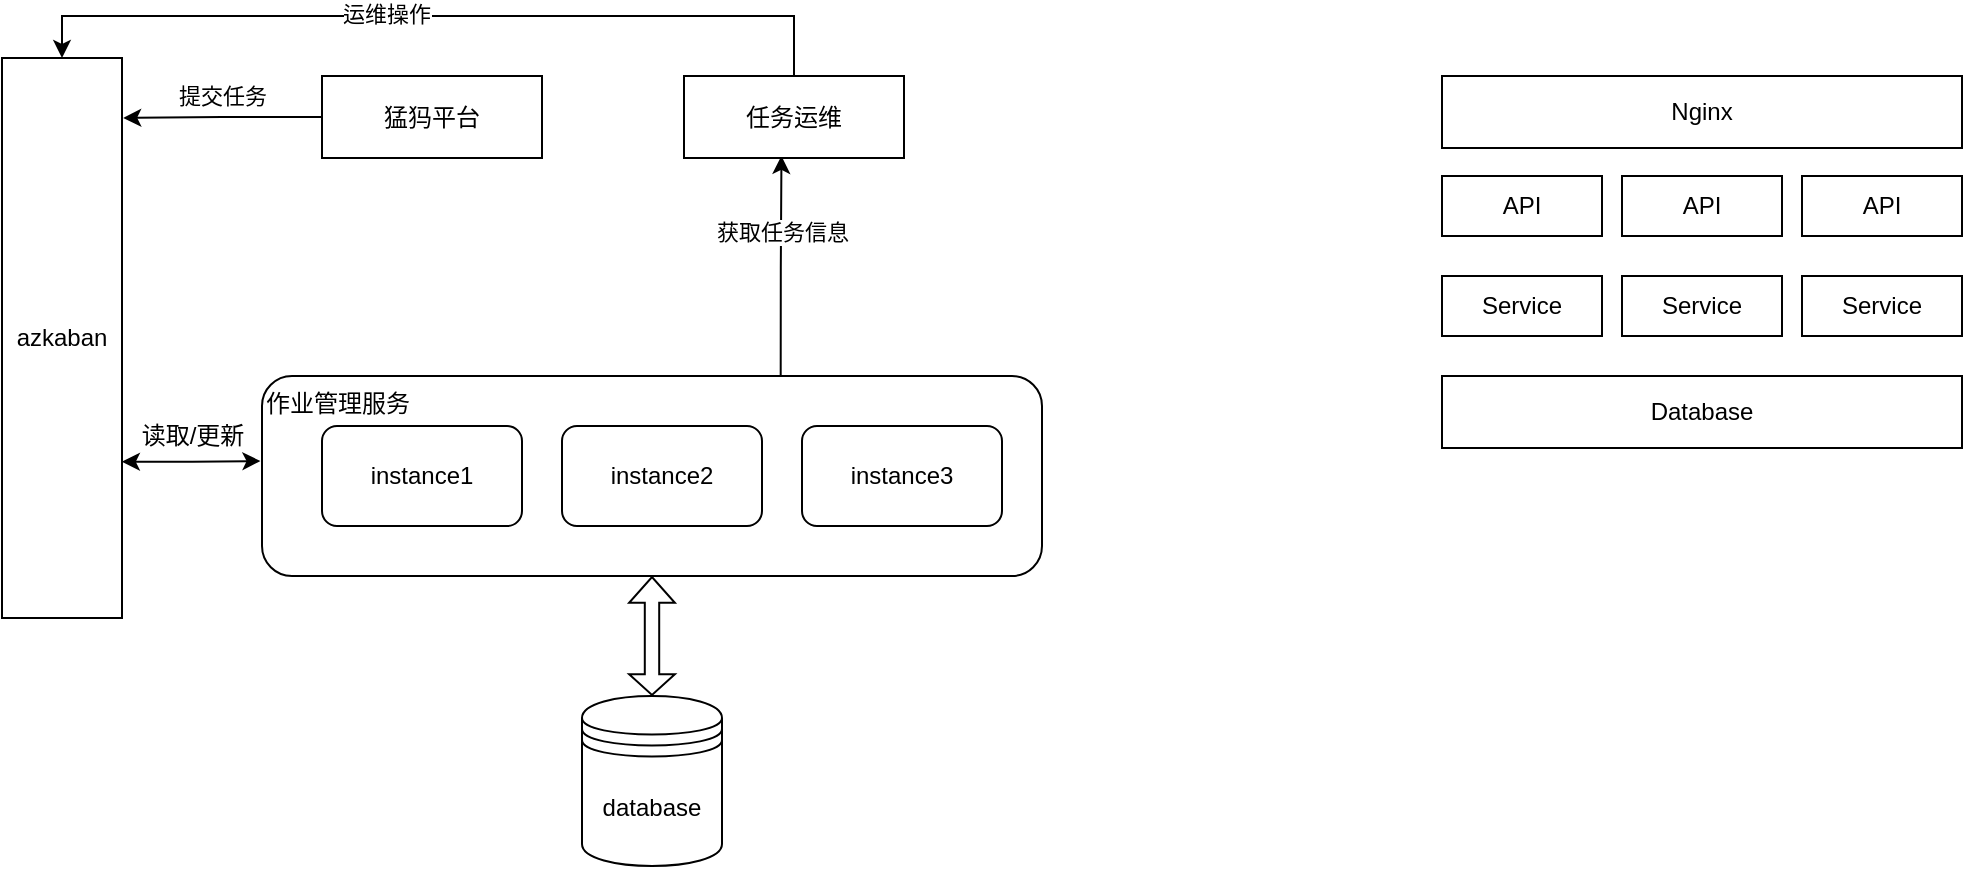 <mxfile version="14.9.6" type="github">
  <diagram id="mZfhixNXZOIVuUxZR6Ya" name="第 1 页">
    <mxGraphModel dx="981" dy="526" grid="1" gridSize="10" guides="1" tooltips="1" connect="1" arrows="1" fold="1" page="1" pageScale="1" pageWidth="827" pageHeight="1169" math="0" shadow="0">
      <root>
        <mxCell id="0" />
        <mxCell id="1" parent="0" />
        <mxCell id="lOgmBhLKBQTDchqgfmT8-24" style="edgeStyle=orthogonalEdgeStyle;rounded=0;orthogonalLoop=1;jettySize=auto;html=1;exitX=0.5;exitY=1;exitDx=0;exitDy=0;entryX=0.5;entryY=0;entryDx=0;entryDy=0;startArrow=classic;startFill=1;endArrow=classic;endFill=1;shape=flexArrow;width=7.2;startSize=3.954;endSize=3.132;startWidth=14.667;endWidth=14.667;" edge="1" parent="1" source="lOgmBhLKBQTDchqgfmT8-13" target="lOgmBhLKBQTDchqgfmT8-1">
          <mxGeometry relative="1" as="geometry" />
        </mxCell>
        <mxCell id="lOgmBhLKBQTDchqgfmT8-29" style="edgeStyle=orthogonalEdgeStyle;rounded=0;orthogonalLoop=1;jettySize=auto;html=1;exitX=0.665;exitY=-0.001;exitDx=0;exitDy=0;startArrow=none;startFill=0;endArrow=classic;endFill=1;exitPerimeter=0;entryX=0.443;entryY=0.974;entryDx=0;entryDy=0;entryPerimeter=0;" edge="1" parent="1" source="lOgmBhLKBQTDchqgfmT8-13" target="lOgmBhLKBQTDchqgfmT8-16">
          <mxGeometry relative="1" as="geometry">
            <mxPoint x="439" y="182" as="targetPoint" />
          </mxGeometry>
        </mxCell>
        <mxCell id="lOgmBhLKBQTDchqgfmT8-30" value="获取任务信息" style="edgeLabel;html=1;align=center;verticalAlign=middle;resizable=0;points=[];" vertex="1" connectable="0" parent="lOgmBhLKBQTDchqgfmT8-29">
          <mxGeometry x="0.303" relative="1" as="geometry">
            <mxPoint as="offset" />
          </mxGeometry>
        </mxCell>
        <mxCell id="lOgmBhLKBQTDchqgfmT8-13" value="作业管理服务" style="rounded=1;whiteSpace=wrap;html=1;horizontal=1;align=left;verticalAlign=top;" vertex="1" parent="1">
          <mxGeometry x="180" y="300" width="390" height="100" as="geometry" />
        </mxCell>
        <mxCell id="lOgmBhLKBQTDchqgfmT8-1" value="database" style="shape=datastore;whiteSpace=wrap;html=1;" vertex="1" parent="1">
          <mxGeometry x="340" y="460" width="70" height="85" as="geometry" />
        </mxCell>
        <mxCell id="lOgmBhLKBQTDchqgfmT8-2" value="instance1" style="rounded=1;whiteSpace=wrap;html=1;" vertex="1" parent="1">
          <mxGeometry x="210" y="325" width="100" height="50" as="geometry" />
        </mxCell>
        <mxCell id="lOgmBhLKBQTDchqgfmT8-25" style="edgeStyle=orthogonalEdgeStyle;rounded=0;orthogonalLoop=1;jettySize=auto;html=1;exitX=0;exitY=0.5;exitDx=0;exitDy=0;entryX=1.01;entryY=0.107;entryDx=0;entryDy=0;entryPerimeter=0;startArrow=none;startFill=0;endArrow=classic;endFill=1;" edge="1" parent="1" source="lOgmBhLKBQTDchqgfmT8-6" target="lOgmBhLKBQTDchqgfmT8-14">
          <mxGeometry relative="1" as="geometry" />
        </mxCell>
        <mxCell id="lOgmBhLKBQTDchqgfmT8-6" value="猛犸平台" style="rounded=0;whiteSpace=wrap;html=1;" vertex="1" parent="1">
          <mxGeometry x="210" y="150" width="110" height="41" as="geometry" />
        </mxCell>
        <mxCell id="lOgmBhLKBQTDchqgfmT8-22" style="edgeStyle=orthogonalEdgeStyle;rounded=0;orthogonalLoop=1;jettySize=auto;html=1;exitX=0.999;exitY=0.721;exitDx=0;exitDy=0;entryX=-0.002;entryY=0.425;entryDx=0;entryDy=0;entryPerimeter=0;startArrow=classic;startFill=1;endArrow=classic;endFill=1;exitPerimeter=0;" edge="1" parent="1" source="lOgmBhLKBQTDchqgfmT8-14" target="lOgmBhLKBQTDchqgfmT8-13">
          <mxGeometry relative="1" as="geometry" />
        </mxCell>
        <mxCell id="lOgmBhLKBQTDchqgfmT8-14" value="azkaban" style="rounded=0;whiteSpace=wrap;html=1;" vertex="1" parent="1">
          <mxGeometry x="50" y="141" width="60" height="280" as="geometry" />
        </mxCell>
        <mxCell id="lOgmBhLKBQTDchqgfmT8-26" style="edgeStyle=orthogonalEdgeStyle;rounded=0;orthogonalLoop=1;jettySize=auto;html=1;exitX=0.5;exitY=0;exitDx=0;exitDy=0;entryX=0.5;entryY=0;entryDx=0;entryDy=0;startArrow=none;startFill=0;endArrow=classic;endFill=1;" edge="1" parent="1" source="lOgmBhLKBQTDchqgfmT8-16" target="lOgmBhLKBQTDchqgfmT8-14">
          <mxGeometry relative="1" as="geometry">
            <Array as="points">
              <mxPoint x="446" y="120" />
              <mxPoint x="80" y="120" />
            </Array>
          </mxGeometry>
        </mxCell>
        <mxCell id="lOgmBhLKBQTDchqgfmT8-32" value="运维操作" style="edgeLabel;html=1;align=center;verticalAlign=middle;resizable=0;points=[];" vertex="1" connectable="0" parent="lOgmBhLKBQTDchqgfmT8-26">
          <mxGeometry x="0.123" y="-1" relative="1" as="geometry">
            <mxPoint as="offset" />
          </mxGeometry>
        </mxCell>
        <mxCell id="lOgmBhLKBQTDchqgfmT8-16" value="任务运维" style="rounded=0;whiteSpace=wrap;html=1;" vertex="1" parent="1">
          <mxGeometry x="391" y="150" width="110" height="41" as="geometry" />
        </mxCell>
        <mxCell id="lOgmBhLKBQTDchqgfmT8-23" value="读取/更新" style="text;html=1;align=center;verticalAlign=middle;resizable=0;points=[];autosize=1;strokeColor=none;" vertex="1" parent="1">
          <mxGeometry x="110" y="320" width="70" height="20" as="geometry" />
        </mxCell>
        <mxCell id="lOgmBhLKBQTDchqgfmT8-27" value="instance2" style="rounded=1;whiteSpace=wrap;html=1;" vertex="1" parent="1">
          <mxGeometry x="330" y="325" width="100" height="50" as="geometry" />
        </mxCell>
        <mxCell id="lOgmBhLKBQTDchqgfmT8-28" value="instance3" style="rounded=1;whiteSpace=wrap;html=1;" vertex="1" parent="1">
          <mxGeometry x="450" y="325" width="100" height="50" as="geometry" />
        </mxCell>
        <mxCell id="lOgmBhLKBQTDchqgfmT8-31" value="提交任务" style="edgeLabel;html=1;align=center;verticalAlign=middle;resizable=0;points=[];" vertex="1" connectable="0" parent="1">
          <mxGeometry x="160" y="160.001" as="geometry" />
        </mxCell>
        <mxCell id="lOgmBhLKBQTDchqgfmT8-33" value="Nginx" style="rounded=0;whiteSpace=wrap;html=1;align=center;verticalAlign=middle;" vertex="1" parent="1">
          <mxGeometry x="770" y="150" width="260" height="36" as="geometry" />
        </mxCell>
        <mxCell id="lOgmBhLKBQTDchqgfmT8-34" value="API" style="rounded=0;whiteSpace=wrap;html=1;align=center;verticalAlign=middle;" vertex="1" parent="1">
          <mxGeometry x="770" y="200" width="80" height="30" as="geometry" />
        </mxCell>
        <mxCell id="lOgmBhLKBQTDchqgfmT8-35" value="Service" style="rounded=0;whiteSpace=wrap;html=1;align=center;verticalAlign=middle;" vertex="1" parent="1">
          <mxGeometry x="770" y="250" width="80" height="30" as="geometry" />
        </mxCell>
        <mxCell id="lOgmBhLKBQTDchqgfmT8-37" value="Database" style="rounded=0;whiteSpace=wrap;html=1;align=center;verticalAlign=middle;" vertex="1" parent="1">
          <mxGeometry x="770" y="300" width="260" height="36" as="geometry" />
        </mxCell>
        <mxCell id="lOgmBhLKBQTDchqgfmT8-38" value="API" style="rounded=0;whiteSpace=wrap;html=1;align=center;verticalAlign=middle;" vertex="1" parent="1">
          <mxGeometry x="860" y="200" width="80" height="30" as="geometry" />
        </mxCell>
        <mxCell id="lOgmBhLKBQTDchqgfmT8-39" value="Service" style="rounded=0;whiteSpace=wrap;html=1;align=center;verticalAlign=middle;" vertex="1" parent="1">
          <mxGeometry x="860" y="250" width="80" height="30" as="geometry" />
        </mxCell>
        <mxCell id="lOgmBhLKBQTDchqgfmT8-40" value="API" style="rounded=0;whiteSpace=wrap;html=1;align=center;verticalAlign=middle;" vertex="1" parent="1">
          <mxGeometry x="950" y="200" width="80" height="30" as="geometry" />
        </mxCell>
        <mxCell id="lOgmBhLKBQTDchqgfmT8-41" value="Service" style="rounded=0;whiteSpace=wrap;html=1;align=center;verticalAlign=middle;" vertex="1" parent="1">
          <mxGeometry x="950" y="250" width="80" height="30" as="geometry" />
        </mxCell>
      </root>
    </mxGraphModel>
  </diagram>
</mxfile>
